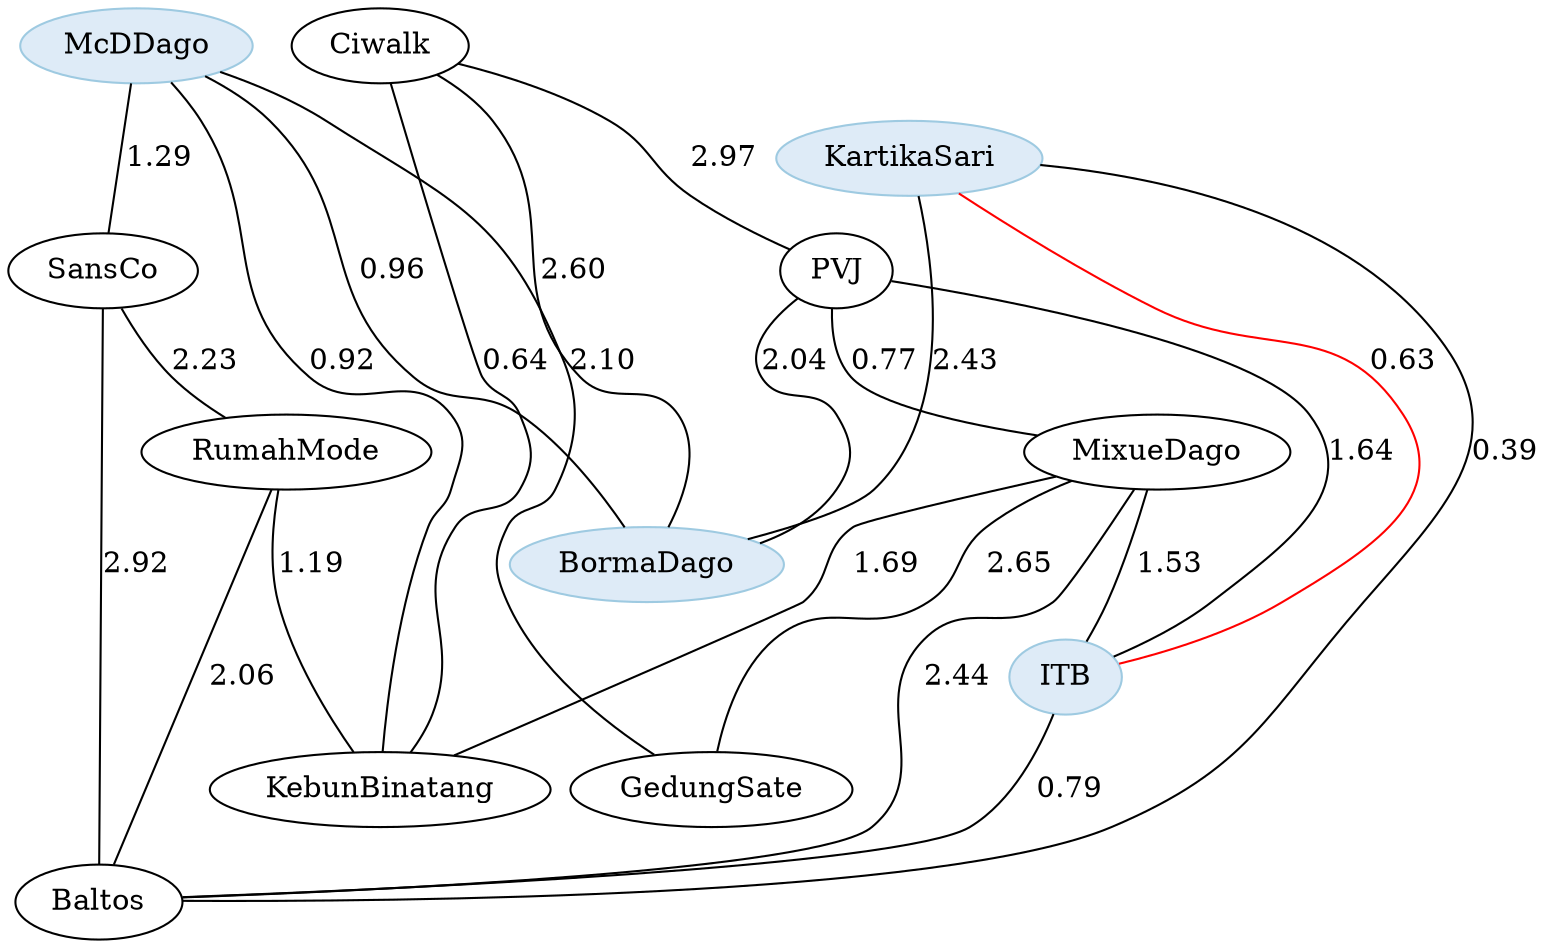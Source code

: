 strict graph {


	"McDDago" [ color="2", colorscheme="blues3", fillcolor="1", style="filled",  weight=0 ];

	"McDDago" -- "KebunBinatang" [ color="black", label="0.92",  weight=0 ];

	"McDDago" -- "BormaDago" [ color="black", label="0.96",  weight=0 ];

	"McDDago" -- "SansCo" [ color="black", label="1.29",  weight=0 ];

	"McDDago" -- "GedungSate" [ color="black", label="2.10",  weight=0 ];

	"Ciwalk" [  weight=0 ];

	"Ciwalk" -- "KebunBinatang" [ color="black", label="0.64",  weight=0 ];

	"Ciwalk" -- "PVJ" [ color="black", label="2.97",  weight=0 ];

	"Ciwalk" -- "BormaDago" [ color="black", label="2.60",  weight=0 ];

	"PVJ" [  weight=0 ];

	"PVJ" -- "ITB" [ color="black", label="1.64",  weight=0 ];

	"PVJ" -- "MixueDago" [ color="black", label="0.77",  weight=0 ];

	"PVJ" -- "BormaDago" [ color="black", label="2.04",  weight=0 ];

	"PVJ" -- "Ciwalk" [ color="black", label="2.97",  weight=0 ];

	"MixueDago" [  weight=0 ];

	"MixueDago" -- "ITB" [ color="black", label="1.53",  weight=0 ];

	"MixueDago" -- "KebunBinatang" [ color="black", label="1.69",  weight=0 ];

	"MixueDago" -- "PVJ" [ color="black", label="0.77",  weight=0 ];

	"MixueDago" -- "GedungSate" [ color="black", label="2.65",  weight=0 ];

	"MixueDago" -- "Baltos" [ color="black", label="2.44",  weight=0 ];

	"KartikaSari" [ color="2", colorscheme="blues3", fillcolor="1", style="filled",  weight=0 ];

	"KartikaSari" -- "ITB" [ color="red", label="0.63",  weight=0 ];

	"KartikaSari" -- "BormaDago" [ color="black", label="2.43",  weight=0 ];

	"KartikaSari" -- "Baltos" [ color="black", label="0.39",  weight=0 ];

	"BormaDago" [ color="2", colorscheme="blues3", fillcolor="1", style="filled",  weight=0 ];

	"BormaDago" -- "Ciwalk" [ color="black", label="2.60",  weight=0 ];

	"BormaDago" -- "McDDago" [ color="black", label="0.96",  weight=0 ];

	"BormaDago" -- "PVJ" [ color="black", label="2.04",  weight=0 ];

	"BormaDago" -- "KartikaSari" [ color="black", label="2.43",  weight=0 ];

	"GedungSate" [  weight=0 ];

	"GedungSate" -- "McDDago" [ color="black", label="2.10",  weight=0 ];

	"GedungSate" -- "MixueDago" [ color="black", label="2.65",  weight=0 ];

	"ITB" [ color="2", colorscheme="blues3", fillcolor="1", style="filled",  weight=0 ];

	"ITB" -- "KartikaSari" [ color="red", label="0.63",  weight=0 ];

	"ITB" -- "Baltos" [ color="black", label="0.79",  weight=0 ];

	"ITB" -- "PVJ" [ color="black", label="1.64",  weight=0 ];

	"ITB" -- "MixueDago" [ color="black", label="1.53",  weight=0 ];

	"SansCo" [  weight=0 ];

	"SansCo" -- "McDDago" [ color="black", label="1.29",  weight=0 ];

	"SansCo" -- "RumahMode" [ color="black", label="2.23",  weight=0 ];

	"SansCo" -- "Baltos" [ color="black", label="2.92",  weight=0 ];

	"RumahMode" [  weight=0 ];

	"RumahMode" -- "KebunBinatang" [ color="black", label="1.19",  weight=0 ];

	"RumahMode" -- "SansCo" [ color="black", label="2.23",  weight=0 ];

	"RumahMode" -- "Baltos" [ color="black", label="2.06",  weight=0 ];

	"Baltos" [  weight=0 ];

	"Baltos" -- "KartikaSari" [ color="black", label="0.39",  weight=0 ];

	"Baltos" -- "SansCo" [ color="black", label="2.92",  weight=0 ];

	"Baltos" -- "ITB" [ color="black", label="0.79",  weight=0 ];

	"Baltos" -- "MixueDago" [ color="black", label="2.44",  weight=0 ];

	"Baltos" -- "RumahMode" [ color="black", label="2.06",  weight=0 ];

	"KebunBinatang" [  weight=0 ];

	"KebunBinatang" -- "MixueDago" [ color="black", label="1.69",  weight=0 ];

	"KebunBinatang" -- "RumahMode" [ color="black", label="1.19",  weight=0 ];

	"KebunBinatang" -- "Ciwalk" [ color="black", label="0.64",  weight=0 ];

	"KebunBinatang" -- "McDDago" [ color="black", label="0.92",  weight=0 ];

}
